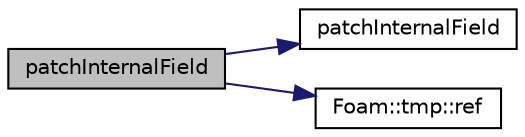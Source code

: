 digraph "patchInternalField"
{
  bgcolor="transparent";
  edge [fontname="Helvetica",fontsize="10",labelfontname="Helvetica",labelfontsize="10"];
  node [fontname="Helvetica",fontsize="10",shape=record];
  rankdir="LR";
  Node1679 [label="patchInternalField",height=0.2,width=0.4,color="black", fillcolor="grey75", style="filled", fontcolor="black"];
  Node1679 -> Node1680 [color="midnightblue",fontsize="10",style="solid",fontname="Helvetica"];
  Node1680 [label="patchInternalField",height=0.2,width=0.4,color="black",URL="$a23693.html#ac953d8921ddaeaef5f1287038322523d",tooltip="Return given internal field next to patch as patch field. "];
  Node1679 -> Node1681 [color="midnightblue",fontsize="10",style="solid",fontname="Helvetica"];
  Node1681 [label="Foam::tmp::ref",height=0.2,width=0.4,color="black",URL="$a27077.html#aeaf81e641282874cef07f5b808efc83b",tooltip="Return non-const reference or generate a fatal error. "];
}
